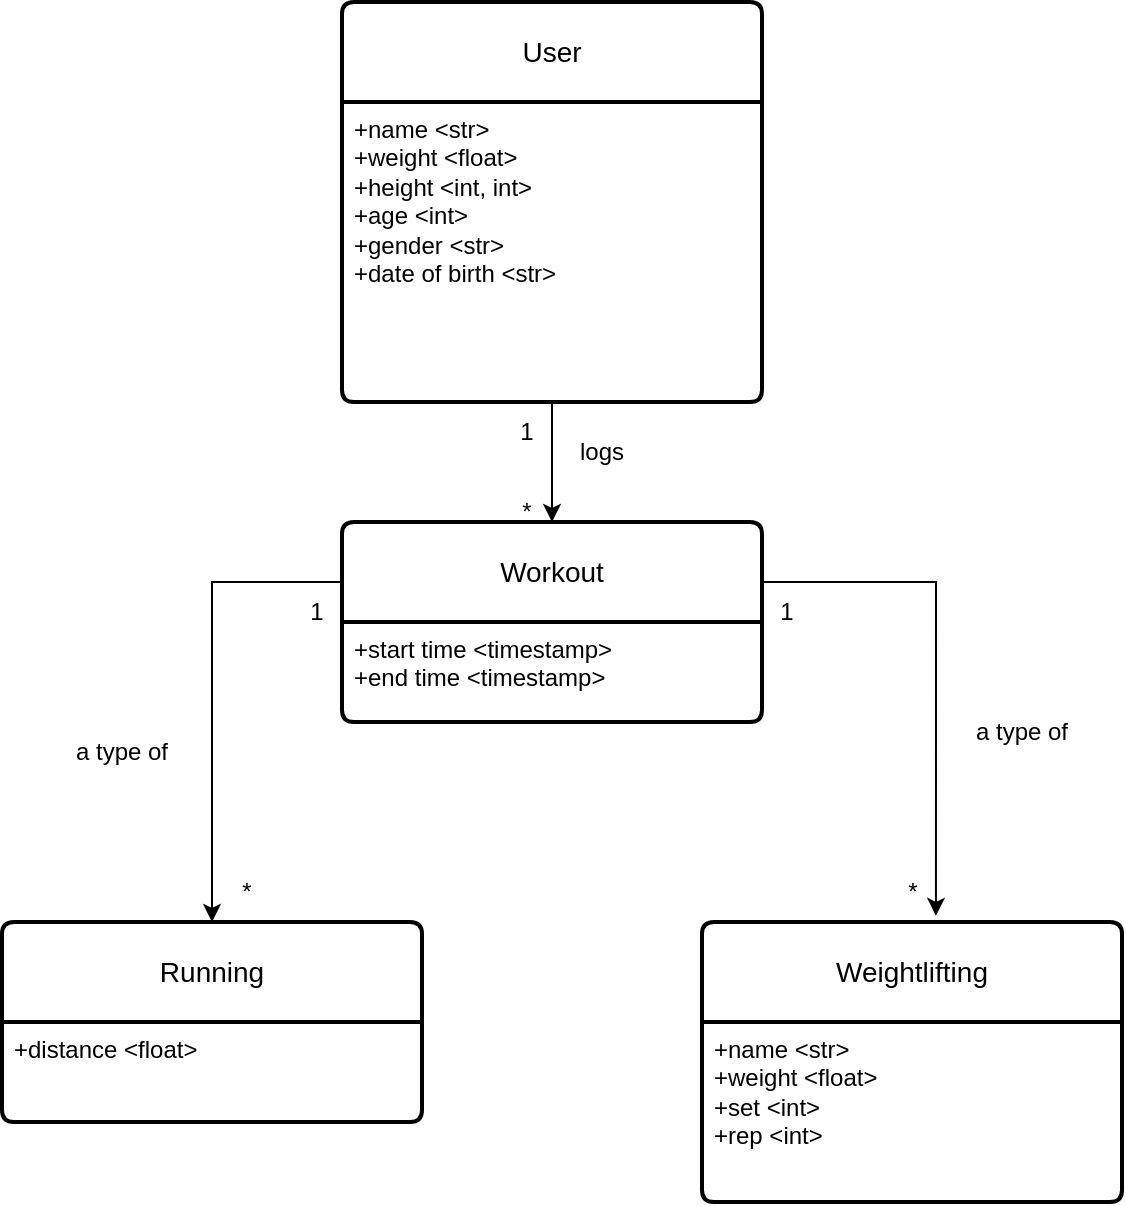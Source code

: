 <mxfile version="22.0.8" type="device">
  <diagram name="Page-1" id="zCsPdwlNrmpxv8cruGS8">
    <mxGraphModel dx="1509" dy="812" grid="1" gridSize="10" guides="1" tooltips="1" connect="1" arrows="1" fold="1" page="1" pageScale="1" pageWidth="850" pageHeight="1100" math="0" shadow="0">
      <root>
        <mxCell id="0" />
        <mxCell id="1" parent="0" />
        <mxCell id="i1yW9Uujd4VMV7ywu36w-8" value="User" style="swimlane;childLayout=stackLayout;horizontal=1;startSize=50;horizontalStack=0;rounded=1;fontSize=14;fontStyle=0;strokeWidth=2;resizeParent=0;resizeLast=1;shadow=0;dashed=0;align=center;arcSize=4;whiteSpace=wrap;html=1;" vertex="1" parent="1">
          <mxGeometry x="310" y="40" width="210" height="200" as="geometry" />
        </mxCell>
        <mxCell id="i1yW9Uujd4VMV7ywu36w-9" value="+name &amp;lt;str&amp;gt;&lt;br&gt;+weight &amp;lt;float&amp;gt;&lt;br&gt;+height &amp;lt;int, int&amp;gt;&lt;br&gt;+age &amp;lt;int&amp;gt;&lt;br&gt;+gender &amp;lt;str&amp;gt;&lt;br&gt;+date of birth &amp;lt;str&amp;gt;" style="align=left;strokeColor=none;fillColor=none;spacingLeft=4;fontSize=12;verticalAlign=top;resizable=0;rotatable=0;part=1;html=1;" vertex="1" parent="i1yW9Uujd4VMV7ywu36w-8">
          <mxGeometry y="50" width="210" height="150" as="geometry" />
        </mxCell>
        <mxCell id="i1yW9Uujd4VMV7ywu36w-10" value="Workout" style="swimlane;childLayout=stackLayout;horizontal=1;startSize=50;horizontalStack=0;rounded=1;fontSize=14;fontStyle=0;strokeWidth=2;resizeParent=0;resizeLast=1;shadow=0;dashed=0;align=center;arcSize=4;whiteSpace=wrap;html=1;" vertex="1" parent="1">
          <mxGeometry x="310" y="300" width="210" height="100" as="geometry" />
        </mxCell>
        <mxCell id="i1yW9Uujd4VMV7ywu36w-11" value="+start time &amp;lt;timestamp&amp;gt;&lt;br&gt;+end time &amp;lt;timestamp&amp;gt;" style="align=left;strokeColor=none;fillColor=none;spacingLeft=4;fontSize=12;verticalAlign=top;resizable=0;rotatable=0;part=1;html=1;" vertex="1" parent="i1yW9Uujd4VMV7ywu36w-10">
          <mxGeometry y="50" width="210" height="50" as="geometry" />
        </mxCell>
        <mxCell id="i1yW9Uujd4VMV7ywu36w-12" value="Running" style="swimlane;childLayout=stackLayout;horizontal=1;startSize=50;horizontalStack=0;rounded=1;fontSize=14;fontStyle=0;strokeWidth=2;resizeParent=0;resizeLast=1;shadow=0;dashed=0;align=center;arcSize=4;whiteSpace=wrap;html=1;" vertex="1" parent="1">
          <mxGeometry x="140" y="500" width="210" height="100" as="geometry" />
        </mxCell>
        <mxCell id="i1yW9Uujd4VMV7ywu36w-13" value="+distance &amp;lt;float&amp;gt;" style="align=left;strokeColor=none;fillColor=none;spacingLeft=4;fontSize=12;verticalAlign=top;resizable=0;rotatable=0;part=1;html=1;" vertex="1" parent="i1yW9Uujd4VMV7ywu36w-12">
          <mxGeometry y="50" width="210" height="50" as="geometry" />
        </mxCell>
        <mxCell id="i1yW9Uujd4VMV7ywu36w-14" value="Weightlifting" style="swimlane;childLayout=stackLayout;horizontal=1;startSize=50;horizontalStack=0;rounded=1;fontSize=14;fontStyle=0;strokeWidth=2;resizeParent=0;resizeLast=1;shadow=0;dashed=0;align=center;arcSize=4;whiteSpace=wrap;html=1;" vertex="1" parent="1">
          <mxGeometry x="490" y="500" width="210" height="140" as="geometry" />
        </mxCell>
        <mxCell id="i1yW9Uujd4VMV7ywu36w-15" value="+name &amp;lt;str&amp;gt;&lt;br&gt;+weight &amp;lt;float&amp;gt;&lt;br&gt;+set &amp;lt;int&amp;gt;&lt;br&gt;+rep &amp;lt;int&amp;gt;" style="align=left;strokeColor=none;fillColor=none;spacingLeft=4;fontSize=12;verticalAlign=top;resizable=0;rotatable=0;part=1;html=1;" vertex="1" parent="i1yW9Uujd4VMV7ywu36w-14">
          <mxGeometry y="50" width="210" height="90" as="geometry" />
        </mxCell>
        <mxCell id="i1yW9Uujd4VMV7ywu36w-20" style="edgeStyle=orthogonalEdgeStyle;rounded=0;orthogonalLoop=1;jettySize=auto;html=1;exitX=0.5;exitY=1;exitDx=0;exitDy=0;entryX=0.5;entryY=0;entryDx=0;entryDy=0;" edge="1" parent="1" source="i1yW9Uujd4VMV7ywu36w-9" target="i1yW9Uujd4VMV7ywu36w-10">
          <mxGeometry relative="1" as="geometry" />
        </mxCell>
        <mxCell id="i1yW9Uujd4VMV7ywu36w-22" style="edgeStyle=orthogonalEdgeStyle;rounded=0;orthogonalLoop=1;jettySize=auto;html=1;exitX=0;exitY=0;exitDx=0;exitDy=0;entryX=0.5;entryY=0;entryDx=0;entryDy=0;" edge="1" parent="1" source="i1yW9Uujd4VMV7ywu36w-11" target="i1yW9Uujd4VMV7ywu36w-12">
          <mxGeometry relative="1" as="geometry" />
        </mxCell>
        <mxCell id="i1yW9Uujd4VMV7ywu36w-23" style="edgeStyle=orthogonalEdgeStyle;rounded=0;orthogonalLoop=1;jettySize=auto;html=1;exitX=1;exitY=0;exitDx=0;exitDy=0;entryX=0.557;entryY=-0.022;entryDx=0;entryDy=0;entryPerimeter=0;" edge="1" parent="1" source="i1yW9Uujd4VMV7ywu36w-11" target="i1yW9Uujd4VMV7ywu36w-14">
          <mxGeometry relative="1" as="geometry" />
        </mxCell>
        <mxCell id="i1yW9Uujd4VMV7ywu36w-27" value="logs" style="text;html=1;strokeColor=none;fillColor=none;align=center;verticalAlign=middle;whiteSpace=wrap;rounded=0;" vertex="1" parent="1">
          <mxGeometry x="410" y="250" width="60" height="30" as="geometry" />
        </mxCell>
        <mxCell id="i1yW9Uujd4VMV7ywu36w-28" value="a type of" style="text;html=1;strokeColor=none;fillColor=none;align=center;verticalAlign=middle;whiteSpace=wrap;rounded=0;" vertex="1" parent="1">
          <mxGeometry x="620" y="390" width="60" height="30" as="geometry" />
        </mxCell>
        <mxCell id="i1yW9Uujd4VMV7ywu36w-29" value="a type of" style="text;html=1;strokeColor=none;fillColor=none;align=center;verticalAlign=middle;whiteSpace=wrap;rounded=0;" vertex="1" parent="1">
          <mxGeometry x="170" y="400" width="60" height="30" as="geometry" />
        </mxCell>
        <mxCell id="i1yW9Uujd4VMV7ywu36w-30" value="1" style="text;html=1;strokeColor=none;fillColor=none;align=center;verticalAlign=middle;whiteSpace=wrap;rounded=0;" vertex="1" parent="1">
          <mxGeometry x="390" y="240" width="25" height="30" as="geometry" />
        </mxCell>
        <mxCell id="i1yW9Uujd4VMV7ywu36w-31" value="*" style="text;html=1;strokeColor=none;fillColor=none;align=center;verticalAlign=middle;whiteSpace=wrap;rounded=0;" vertex="1" parent="1">
          <mxGeometry x="390" y="280" width="25" height="30" as="geometry" />
        </mxCell>
        <mxCell id="i1yW9Uujd4VMV7ywu36w-32" value="1" style="text;html=1;strokeColor=none;fillColor=none;align=center;verticalAlign=middle;whiteSpace=wrap;rounded=0;" vertex="1" parent="1">
          <mxGeometry x="285" y="330" width="25" height="30" as="geometry" />
        </mxCell>
        <mxCell id="i1yW9Uujd4VMV7ywu36w-33" value="*" style="text;html=1;strokeColor=none;fillColor=none;align=center;verticalAlign=middle;whiteSpace=wrap;rounded=0;" vertex="1" parent="1">
          <mxGeometry x="250" y="470" width="25" height="30" as="geometry" />
        </mxCell>
        <mxCell id="i1yW9Uujd4VMV7ywu36w-34" value="1" style="text;html=1;strokeColor=none;fillColor=none;align=center;verticalAlign=middle;whiteSpace=wrap;rounded=0;" vertex="1" parent="1">
          <mxGeometry x="520" y="330" width="25" height="30" as="geometry" />
        </mxCell>
        <mxCell id="i1yW9Uujd4VMV7ywu36w-35" value="*" style="text;html=1;strokeColor=none;fillColor=none;align=center;verticalAlign=middle;whiteSpace=wrap;rounded=0;" vertex="1" parent="1">
          <mxGeometry x="582.5" y="470" width="25" height="30" as="geometry" />
        </mxCell>
      </root>
    </mxGraphModel>
  </diagram>
</mxfile>
